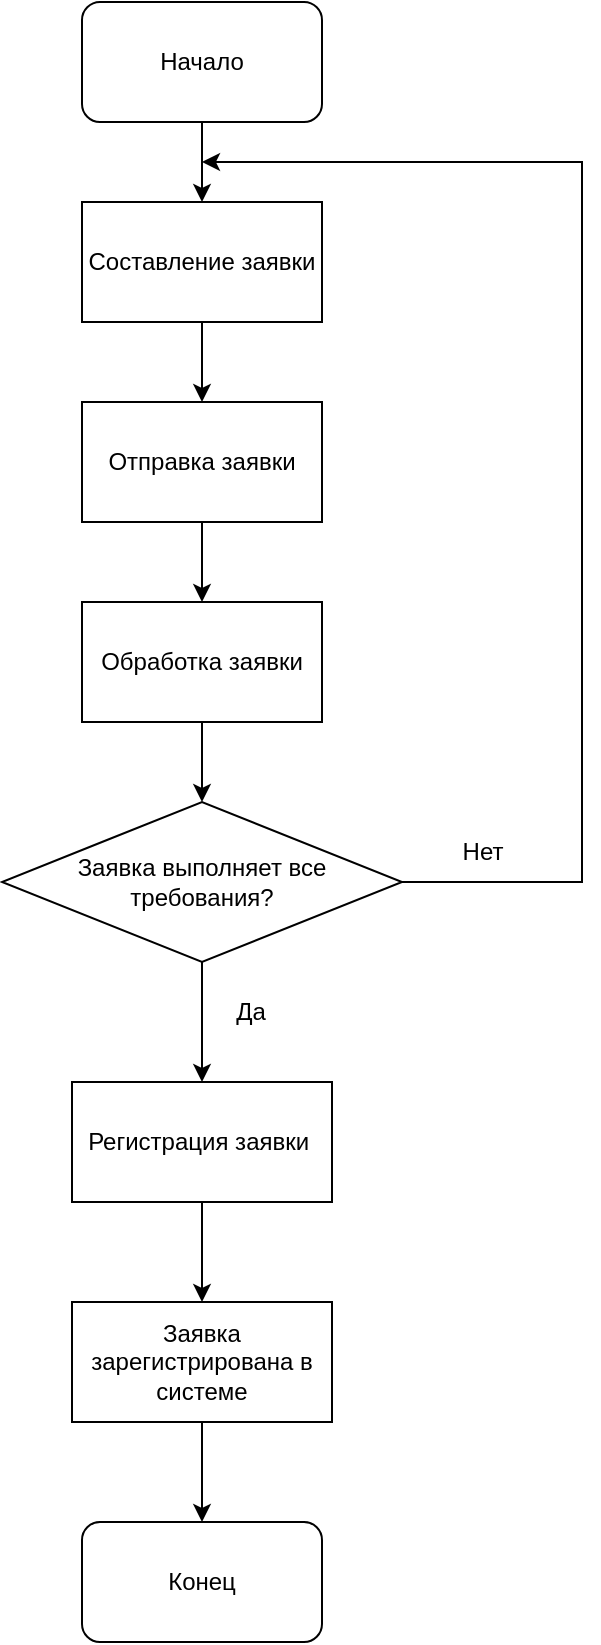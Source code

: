 <mxfile version="24.4.9" type="device">
  <diagram name="Страница — 1" id="f7plNYMr7s8fHwuThGvP">
    <mxGraphModel dx="1242" dy="614" grid="1" gridSize="10" guides="1" tooltips="1" connect="1" arrows="1" fold="1" page="1" pageScale="1" pageWidth="827" pageHeight="1169" math="0" shadow="0">
      <root>
        <mxCell id="0" />
        <mxCell id="1" parent="0" />
        <mxCell id="BWDktN0fkyZqR2tOLouI-9" value="" style="edgeStyle=orthogonalEdgeStyle;rounded=0;orthogonalLoop=1;jettySize=auto;html=1;" parent="1" source="BWDktN0fkyZqR2tOLouI-1" target="BWDktN0fkyZqR2tOLouI-8" edge="1">
          <mxGeometry relative="1" as="geometry" />
        </mxCell>
        <mxCell id="BWDktN0fkyZqR2tOLouI-1" value="Начало" style="rounded=1;whiteSpace=wrap;html=1;" parent="1" vertex="1">
          <mxGeometry x="330" y="130" width="120" height="60" as="geometry" />
        </mxCell>
        <mxCell id="BWDktN0fkyZqR2tOLouI-11" value="" style="edgeStyle=orthogonalEdgeStyle;rounded=0;orthogonalLoop=1;jettySize=auto;html=1;" parent="1" source="BWDktN0fkyZqR2tOLouI-8" target="BWDktN0fkyZqR2tOLouI-10" edge="1">
          <mxGeometry relative="1" as="geometry" />
        </mxCell>
        <mxCell id="BWDktN0fkyZqR2tOLouI-8" value="Составление заявки" style="whiteSpace=wrap;html=1;rounded=1;arcSize=0;" parent="1" vertex="1">
          <mxGeometry x="330" y="230" width="120" height="60" as="geometry" />
        </mxCell>
        <mxCell id="BWDktN0fkyZqR2tOLouI-13" value="" style="edgeStyle=orthogonalEdgeStyle;rounded=0;orthogonalLoop=1;jettySize=auto;html=1;" parent="1" source="BWDktN0fkyZqR2tOLouI-10" target="BWDktN0fkyZqR2tOLouI-12" edge="1">
          <mxGeometry relative="1" as="geometry" />
        </mxCell>
        <mxCell id="BWDktN0fkyZqR2tOLouI-10" value="Отправка заявки" style="whiteSpace=wrap;html=1;rounded=1;arcSize=0;" parent="1" vertex="1">
          <mxGeometry x="330" y="330" width="120" height="60" as="geometry" />
        </mxCell>
        <mxCell id="BWDktN0fkyZqR2tOLouI-15" value="" style="edgeStyle=orthogonalEdgeStyle;rounded=0;orthogonalLoop=1;jettySize=auto;html=1;" parent="1" source="BWDktN0fkyZqR2tOLouI-12" target="BWDktN0fkyZqR2tOLouI-14" edge="1">
          <mxGeometry relative="1" as="geometry" />
        </mxCell>
        <mxCell id="BWDktN0fkyZqR2tOLouI-12" value="Обработка заявки" style="whiteSpace=wrap;html=1;rounded=1;arcSize=0;" parent="1" vertex="1">
          <mxGeometry x="330" y="430" width="120" height="60" as="geometry" />
        </mxCell>
        <mxCell id="BWDktN0fkyZqR2tOLouI-16" style="edgeStyle=orthogonalEdgeStyle;rounded=0;orthogonalLoop=1;jettySize=auto;html=1;" parent="1" source="BWDktN0fkyZqR2tOLouI-14" edge="1">
          <mxGeometry relative="1" as="geometry">
            <Array as="points">
              <mxPoint x="580" y="570" />
              <mxPoint x="580" y="210" />
            </Array>
            <mxPoint x="390" y="210" as="targetPoint" />
          </mxGeometry>
        </mxCell>
        <mxCell id="Ml0fEcIxP8ulIwaBk_hp-1" style="edgeStyle=orthogonalEdgeStyle;rounded=0;orthogonalLoop=1;jettySize=auto;html=1;" edge="1" parent="1" source="BWDktN0fkyZqR2tOLouI-14" target="BWDktN0fkyZqR2tOLouI-18">
          <mxGeometry relative="1" as="geometry" />
        </mxCell>
        <mxCell id="BWDktN0fkyZqR2tOLouI-14" value="Заявка выполняет все требования?" style="rhombus;whiteSpace=wrap;html=1;rounded=1;arcSize=0;" parent="1" vertex="1">
          <mxGeometry x="290" y="530" width="200" height="80" as="geometry" />
        </mxCell>
        <mxCell id="BWDktN0fkyZqR2tOLouI-17" value="Нет" style="text;html=1;align=center;verticalAlign=middle;resizable=0;points=[];autosize=1;strokeColor=none;fillColor=none;" parent="1" vertex="1">
          <mxGeometry x="510" y="540" width="40" height="30" as="geometry" />
        </mxCell>
        <mxCell id="BWDktN0fkyZqR2tOLouI-21" value="" style="edgeStyle=orthogonalEdgeStyle;rounded=0;orthogonalLoop=1;jettySize=auto;html=1;" parent="1" source="BWDktN0fkyZqR2tOLouI-18" target="BWDktN0fkyZqR2tOLouI-20" edge="1">
          <mxGeometry relative="1" as="geometry" />
        </mxCell>
        <mxCell id="BWDktN0fkyZqR2tOLouI-18" value="Регистрация заявки&amp;nbsp;" style="whiteSpace=wrap;html=1;rounded=1;arcSize=0;" parent="1" vertex="1">
          <mxGeometry x="325" y="670" width="130" height="60" as="geometry" />
        </mxCell>
        <mxCell id="BWDktN0fkyZqR2tOLouI-23" style="edgeStyle=orthogonalEdgeStyle;rounded=0;orthogonalLoop=1;jettySize=auto;html=1;" parent="1" source="BWDktN0fkyZqR2tOLouI-20" target="BWDktN0fkyZqR2tOLouI-22" edge="1">
          <mxGeometry relative="1" as="geometry" />
        </mxCell>
        <mxCell id="BWDktN0fkyZqR2tOLouI-20" value="Заявка зарегистрирована в системе" style="whiteSpace=wrap;html=1;rounded=1;arcSize=0;" parent="1" vertex="1">
          <mxGeometry x="325" y="780" width="130" height="60" as="geometry" />
        </mxCell>
        <mxCell id="BWDktN0fkyZqR2tOLouI-22" value="Конец" style="rounded=1;whiteSpace=wrap;html=1;" parent="1" vertex="1">
          <mxGeometry x="330" y="890" width="120" height="60" as="geometry" />
        </mxCell>
        <mxCell id="Ml0fEcIxP8ulIwaBk_hp-2" value="Да" style="text;html=1;align=center;verticalAlign=middle;resizable=0;points=[];autosize=1;strokeColor=none;fillColor=none;" vertex="1" parent="1">
          <mxGeometry x="394" y="620" width="40" height="30" as="geometry" />
        </mxCell>
      </root>
    </mxGraphModel>
  </diagram>
</mxfile>

